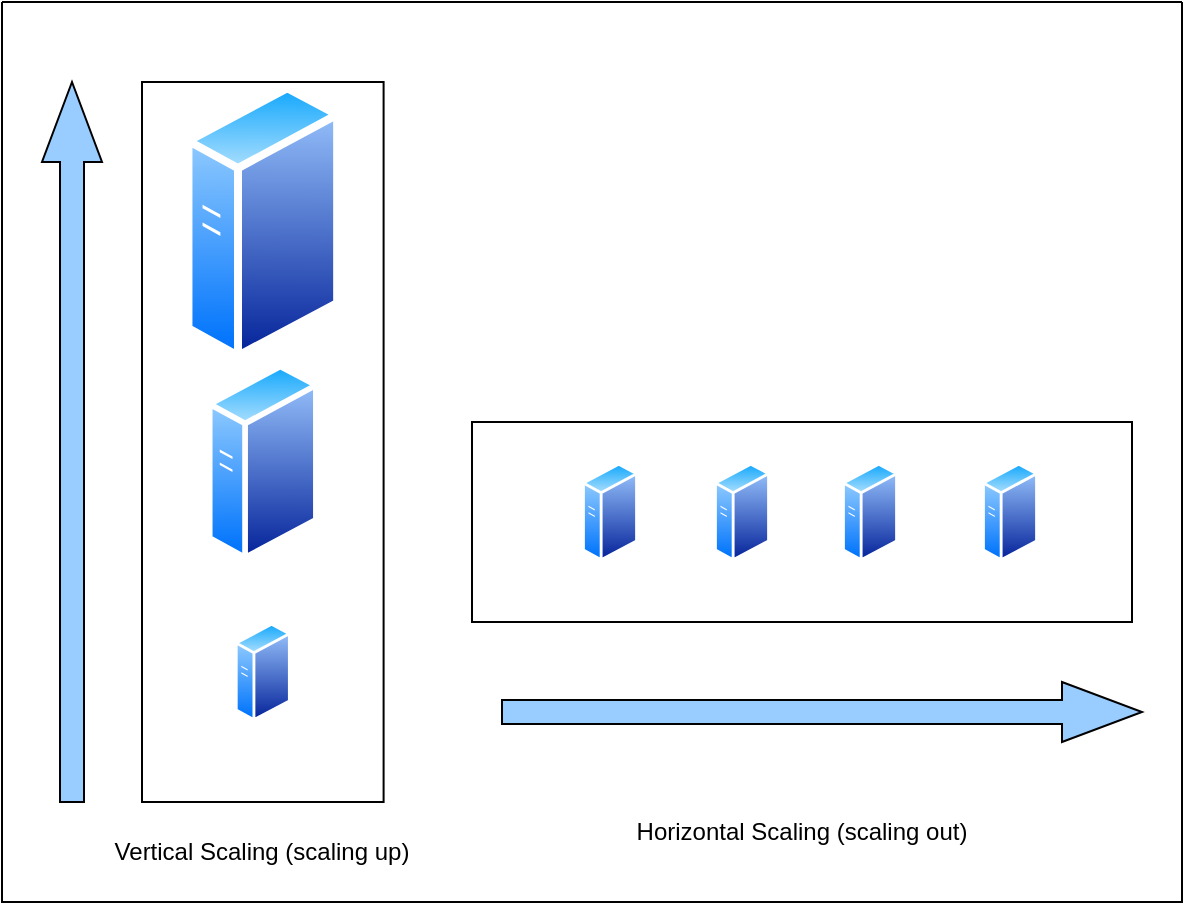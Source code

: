 <mxfile version="17.1.2" type="github">
  <diagram id="EbcKdDMHWos9Lj_ebmLW" name="Page-1">
    <mxGraphModel dx="2066" dy="1136" grid="1" gridSize="10" guides="1" tooltips="1" connect="1" arrows="1" fold="1" page="1" pageScale="1" pageWidth="827" pageHeight="1169" math="0" shadow="0">
      <root>
        <mxCell id="0" />
        <mxCell id="1" parent="0" />
        <mxCell id="iaSVAOGIPveBTN4mUT0u-10" value="" style="verticalLabelPosition=bottom;verticalAlign=top;html=1;shape=mxgraph.basic.rect;fillColor2=none;strokeWidth=1;size=20;indent=5;" parent="1" vertex="1">
          <mxGeometry x="100" y="240" width="120.8" height="360" as="geometry" />
        </mxCell>
        <mxCell id="iaSVAOGIPveBTN4mUT0u-1" value="" style="aspect=fixed;perimeter=ellipsePerimeter;html=1;align=center;shadow=0;dashed=0;spacingTop=3;image;image=img/lib/active_directory/generic_server.svg;" parent="1" vertex="1">
          <mxGeometry x="146.4" y="510" width="28.0" height="50" as="geometry" />
        </mxCell>
        <mxCell id="iaSVAOGIPveBTN4mUT0u-2" value="" style="aspect=fixed;perimeter=ellipsePerimeter;html=1;align=center;shadow=0;dashed=0;spacingTop=3;image;image=img/lib/active_directory/generic_server.svg;" parent="1" vertex="1">
          <mxGeometry x="132.4" y="380" width="56" height="100" as="geometry" />
        </mxCell>
        <mxCell id="iaSVAOGIPveBTN4mUT0u-3" value="" style="aspect=fixed;perimeter=ellipsePerimeter;html=1;align=center;shadow=0;dashed=0;spacingTop=3;image;image=img/lib/active_directory/generic_server.svg;" parent="1" vertex="1">
          <mxGeometry x="121.2" y="240" width="78.4" height="140" as="geometry" />
        </mxCell>
        <mxCell id="iaSVAOGIPveBTN4mUT0u-8" value="" style="verticalLabelPosition=bottom;verticalAlign=top;html=1;shape=mxgraph.basic.rect;fillColor2=none;strokeWidth=1;size=20;indent=5;" parent="1" vertex="1">
          <mxGeometry x="265" y="410" width="330" height="100" as="geometry" />
        </mxCell>
        <mxCell id="iaSVAOGIPveBTN4mUT0u-4" value="" style="aspect=fixed;perimeter=ellipsePerimeter;html=1;align=center;shadow=0;dashed=0;spacingTop=3;image;image=img/lib/active_directory/generic_server.svg;" parent="1" vertex="1">
          <mxGeometry x="320" y="430" width="28.0" height="50" as="geometry" />
        </mxCell>
        <mxCell id="iaSVAOGIPveBTN4mUT0u-5" value="" style="aspect=fixed;perimeter=ellipsePerimeter;html=1;align=center;shadow=0;dashed=0;spacingTop=3;image;image=img/lib/active_directory/generic_server.svg;" parent="1" vertex="1">
          <mxGeometry x="386" y="430" width="28.0" height="50" as="geometry" />
        </mxCell>
        <mxCell id="iaSVAOGIPveBTN4mUT0u-6" value="" style="aspect=fixed;perimeter=ellipsePerimeter;html=1;align=center;shadow=0;dashed=0;spacingTop=3;image;image=img/lib/active_directory/generic_server.svg;" parent="1" vertex="1">
          <mxGeometry x="450" y="430" width="28.0" height="50" as="geometry" />
        </mxCell>
        <mxCell id="iaSVAOGIPveBTN4mUT0u-7" value="" style="aspect=fixed;perimeter=ellipsePerimeter;html=1;align=center;shadow=0;dashed=0;spacingTop=3;image;image=img/lib/active_directory/generic_server.svg;" parent="1" vertex="1">
          <mxGeometry x="520" y="430" width="28.0" height="50" as="geometry" />
        </mxCell>
        <mxCell id="iaSVAOGIPveBTN4mUT0u-11" value="" style="html=1;shadow=0;dashed=0;align=center;verticalAlign=middle;shape=mxgraph.arrows2.arrow;dy=0.6;dx=40;notch=0;fillColor=#99CCFF;" parent="1" vertex="1">
          <mxGeometry x="280" y="540" width="320" height="30" as="geometry" />
        </mxCell>
        <mxCell id="iaSVAOGIPveBTN4mUT0u-12" value="" style="html=1;shadow=0;dashed=0;align=center;verticalAlign=middle;shape=mxgraph.arrows2.arrow;dy=0.6;dx=40;notch=0;fillColor=#99CCFF;direction=north;" parent="1" vertex="1">
          <mxGeometry x="50" y="240" width="30" height="360" as="geometry" />
        </mxCell>
        <mxCell id="iaSVAOGIPveBTN4mUT0u-14" value="Horizontal Scaling (scaling out)" style="text;html=1;strokeColor=none;fillColor=none;align=center;verticalAlign=middle;whiteSpace=wrap;rounded=0;" parent="1" vertex="1">
          <mxGeometry x="330" y="600" width="200" height="30" as="geometry" />
        </mxCell>
        <mxCell id="iaSVAOGIPveBTN4mUT0u-15" value="Vertical Scaling (scaling up)" style="text;html=1;strokeColor=none;fillColor=none;align=center;verticalAlign=middle;whiteSpace=wrap;rounded=0;" parent="1" vertex="1">
          <mxGeometry x="60.4" y="610" width="200" height="30" as="geometry" />
        </mxCell>
        <mxCell id="iaSVAOGIPveBTN4mUT0u-17" value="" style="swimlane;startSize=0;fillColor=#99CCFF;" parent="1" vertex="1">
          <mxGeometry x="30" y="200" width="590" height="450" as="geometry" />
        </mxCell>
      </root>
    </mxGraphModel>
  </diagram>
</mxfile>
